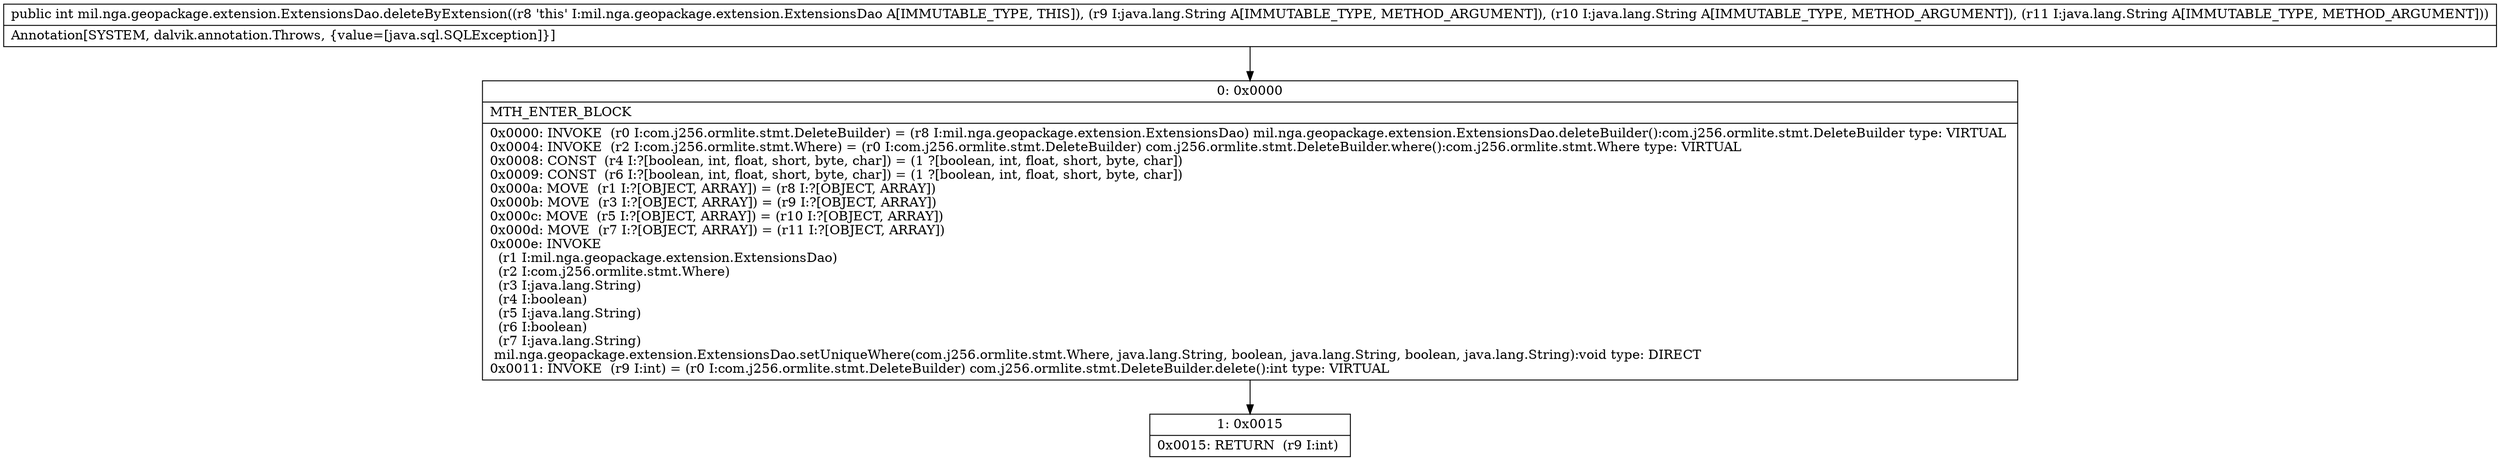 digraph "CFG formil.nga.geopackage.extension.ExtensionsDao.deleteByExtension(Ljava\/lang\/String;Ljava\/lang\/String;Ljava\/lang\/String;)I" {
Node_0 [shape=record,label="{0\:\ 0x0000|MTH_ENTER_BLOCK\l|0x0000: INVOKE  (r0 I:com.j256.ormlite.stmt.DeleteBuilder) = (r8 I:mil.nga.geopackage.extension.ExtensionsDao) mil.nga.geopackage.extension.ExtensionsDao.deleteBuilder():com.j256.ormlite.stmt.DeleteBuilder type: VIRTUAL \l0x0004: INVOKE  (r2 I:com.j256.ormlite.stmt.Where) = (r0 I:com.j256.ormlite.stmt.DeleteBuilder) com.j256.ormlite.stmt.DeleteBuilder.where():com.j256.ormlite.stmt.Where type: VIRTUAL \l0x0008: CONST  (r4 I:?[boolean, int, float, short, byte, char]) = (1 ?[boolean, int, float, short, byte, char]) \l0x0009: CONST  (r6 I:?[boolean, int, float, short, byte, char]) = (1 ?[boolean, int, float, short, byte, char]) \l0x000a: MOVE  (r1 I:?[OBJECT, ARRAY]) = (r8 I:?[OBJECT, ARRAY]) \l0x000b: MOVE  (r3 I:?[OBJECT, ARRAY]) = (r9 I:?[OBJECT, ARRAY]) \l0x000c: MOVE  (r5 I:?[OBJECT, ARRAY]) = (r10 I:?[OBJECT, ARRAY]) \l0x000d: MOVE  (r7 I:?[OBJECT, ARRAY]) = (r11 I:?[OBJECT, ARRAY]) \l0x000e: INVOKE  \l  (r1 I:mil.nga.geopackage.extension.ExtensionsDao)\l  (r2 I:com.j256.ormlite.stmt.Where)\l  (r3 I:java.lang.String)\l  (r4 I:boolean)\l  (r5 I:java.lang.String)\l  (r6 I:boolean)\l  (r7 I:java.lang.String)\l mil.nga.geopackage.extension.ExtensionsDao.setUniqueWhere(com.j256.ormlite.stmt.Where, java.lang.String, boolean, java.lang.String, boolean, java.lang.String):void type: DIRECT \l0x0011: INVOKE  (r9 I:int) = (r0 I:com.j256.ormlite.stmt.DeleteBuilder) com.j256.ormlite.stmt.DeleteBuilder.delete():int type: VIRTUAL \l}"];
Node_1 [shape=record,label="{1\:\ 0x0015|0x0015: RETURN  (r9 I:int) \l}"];
MethodNode[shape=record,label="{public int mil.nga.geopackage.extension.ExtensionsDao.deleteByExtension((r8 'this' I:mil.nga.geopackage.extension.ExtensionsDao A[IMMUTABLE_TYPE, THIS]), (r9 I:java.lang.String A[IMMUTABLE_TYPE, METHOD_ARGUMENT]), (r10 I:java.lang.String A[IMMUTABLE_TYPE, METHOD_ARGUMENT]), (r11 I:java.lang.String A[IMMUTABLE_TYPE, METHOD_ARGUMENT]))  | Annotation[SYSTEM, dalvik.annotation.Throws, \{value=[java.sql.SQLException]\}]\l}"];
MethodNode -> Node_0;
Node_0 -> Node_1;
}

